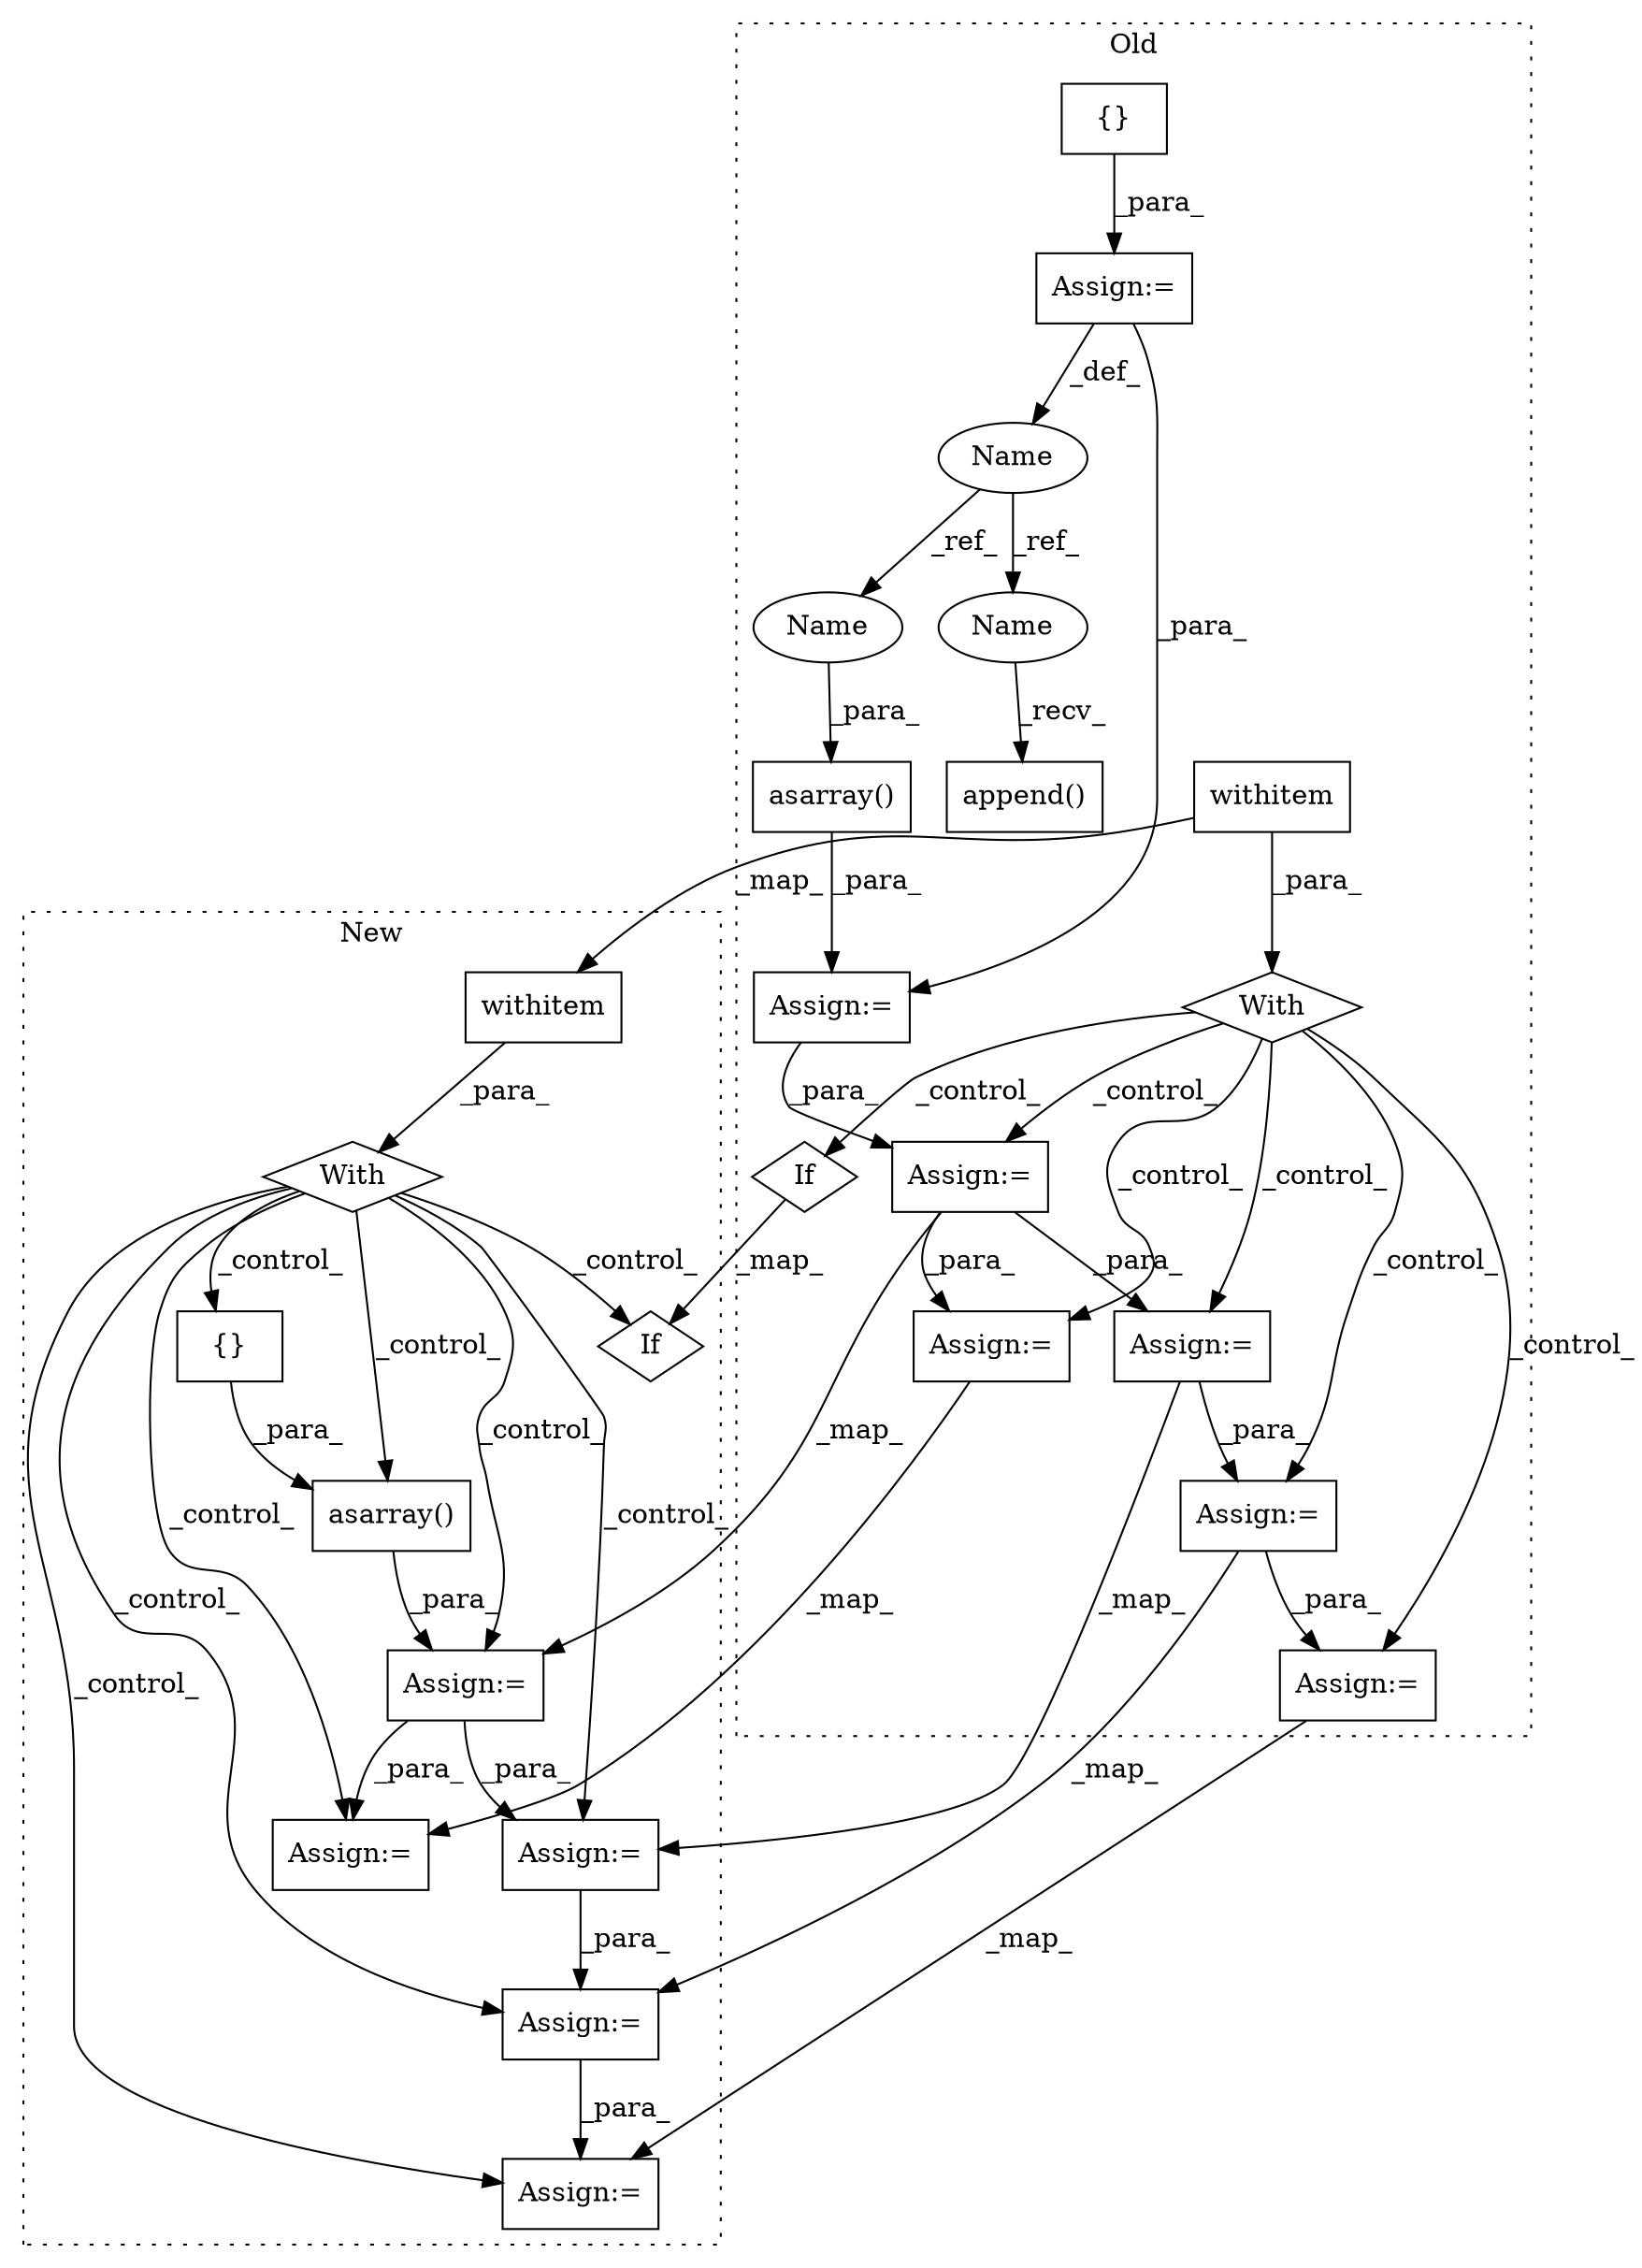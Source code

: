 digraph G {
subgraph cluster0 {
1 [label="{}" a="59" s="3629,3629" l="2,1" shape="box"];
3 [label="Assign:=" a="68" s="3626" l="3" shape="box"];
5 [label="asarray()" a="75" s="3680,3697" l="11,1" shape="box"];
6 [label="append()" a="75" s="3641,3660" l="14,1" shape="box"];
7 [label="Name" a="87" s="3620" l="6" shape="ellipse"];
8 [label="Assign:=" a="68" s="3677" l="3" shape="box"];
11 [label="Assign:=" a="68" s="4097" l="3" shape="box"];
12 [label="Assign:=" a="68" s="4018" l="3" shape="box"];
14 [label="With" a="39" s="3710,3720" l="5,25" shape="diamond"];
16 [label="If" a="96" s="3792" l="3" shape="diamond"];
18 [label="withitem" a="49" s="3715" l="5" shape="box"];
19 [label="Assign:=" a="68" s="3860" l="40" shape="box"];
22 [label="Assign:=" a="68" s="3954" l="3" shape="box"];
24 [label="Assign:=" a="68" s="3751" l="3" shape="box"];
25 [label="Name" a="87" s="3691" l="6" shape="ellipse"];
26 [label="Name" a="87" s="3641" l="6" shape="ellipse"];
label = "Old";
style="dotted";
}
subgraph cluster1 {
2 [label="asarray()" a="75" s="4138,4156" l="11,1" shape="box"];
4 [label="{}" a="59" s="4149,4155" l="1,0" shape="box"];
9 [label="With" a="39" s="4077,4087" l="5,25" shape="diamond"];
10 [label="Assign:=" a="68" s="4830" l="3" shape="box"];
13 [label="Assign:=" a="68" s="4751" l="3" shape="box"];
15 [label="If" a="96" s="4172" l="3" shape="diamond"];
17 [label="withitem" a="49" s="4082" l="5" shape="box"];
20 [label="Assign:=" a="68" s="4416" l="40" shape="box"];
21 [label="Assign:=" a="68" s="4687" l="3" shape="box"];
23 [label="Assign:=" a="68" s="4118" l="3" shape="box"];
label = "New";
style="dotted";
}
1 -> 3 [label="_para_"];
2 -> 23 [label="_para_"];
3 -> 8 [label="_para_"];
3 -> 7 [label="_def_"];
4 -> 2 [label="_para_"];
5 -> 8 [label="_para_"];
7 -> 25 [label="_ref_"];
7 -> 26 [label="_ref_"];
8 -> 24 [label="_para_"];
9 -> 2 [label="_control_"];
9 -> 4 [label="_control_"];
9 -> 20 [label="_control_"];
9 -> 23 [label="_control_"];
9 -> 13 [label="_control_"];
9 -> 21 [label="_control_"];
9 -> 15 [label="_control_"];
9 -> 10 [label="_control_"];
11 -> 10 [label="_map_"];
12 -> 13 [label="_map_"];
12 -> 11 [label="_para_"];
13 -> 10 [label="_para_"];
14 -> 22 [label="_control_"];
14 -> 16 [label="_control_"];
14 -> 19 [label="_control_"];
14 -> 11 [label="_control_"];
14 -> 12 [label="_control_"];
14 -> 24 [label="_control_"];
16 -> 15 [label="_map_"];
17 -> 9 [label="_para_"];
18 -> 17 [label="_map_"];
18 -> 14 [label="_para_"];
19 -> 20 [label="_map_"];
21 -> 13 [label="_para_"];
22 -> 21 [label="_map_"];
22 -> 12 [label="_para_"];
23 -> 21 [label="_para_"];
23 -> 20 [label="_para_"];
24 -> 22 [label="_para_"];
24 -> 23 [label="_map_"];
24 -> 19 [label="_para_"];
25 -> 5 [label="_para_"];
26 -> 6 [label="_recv_"];
}